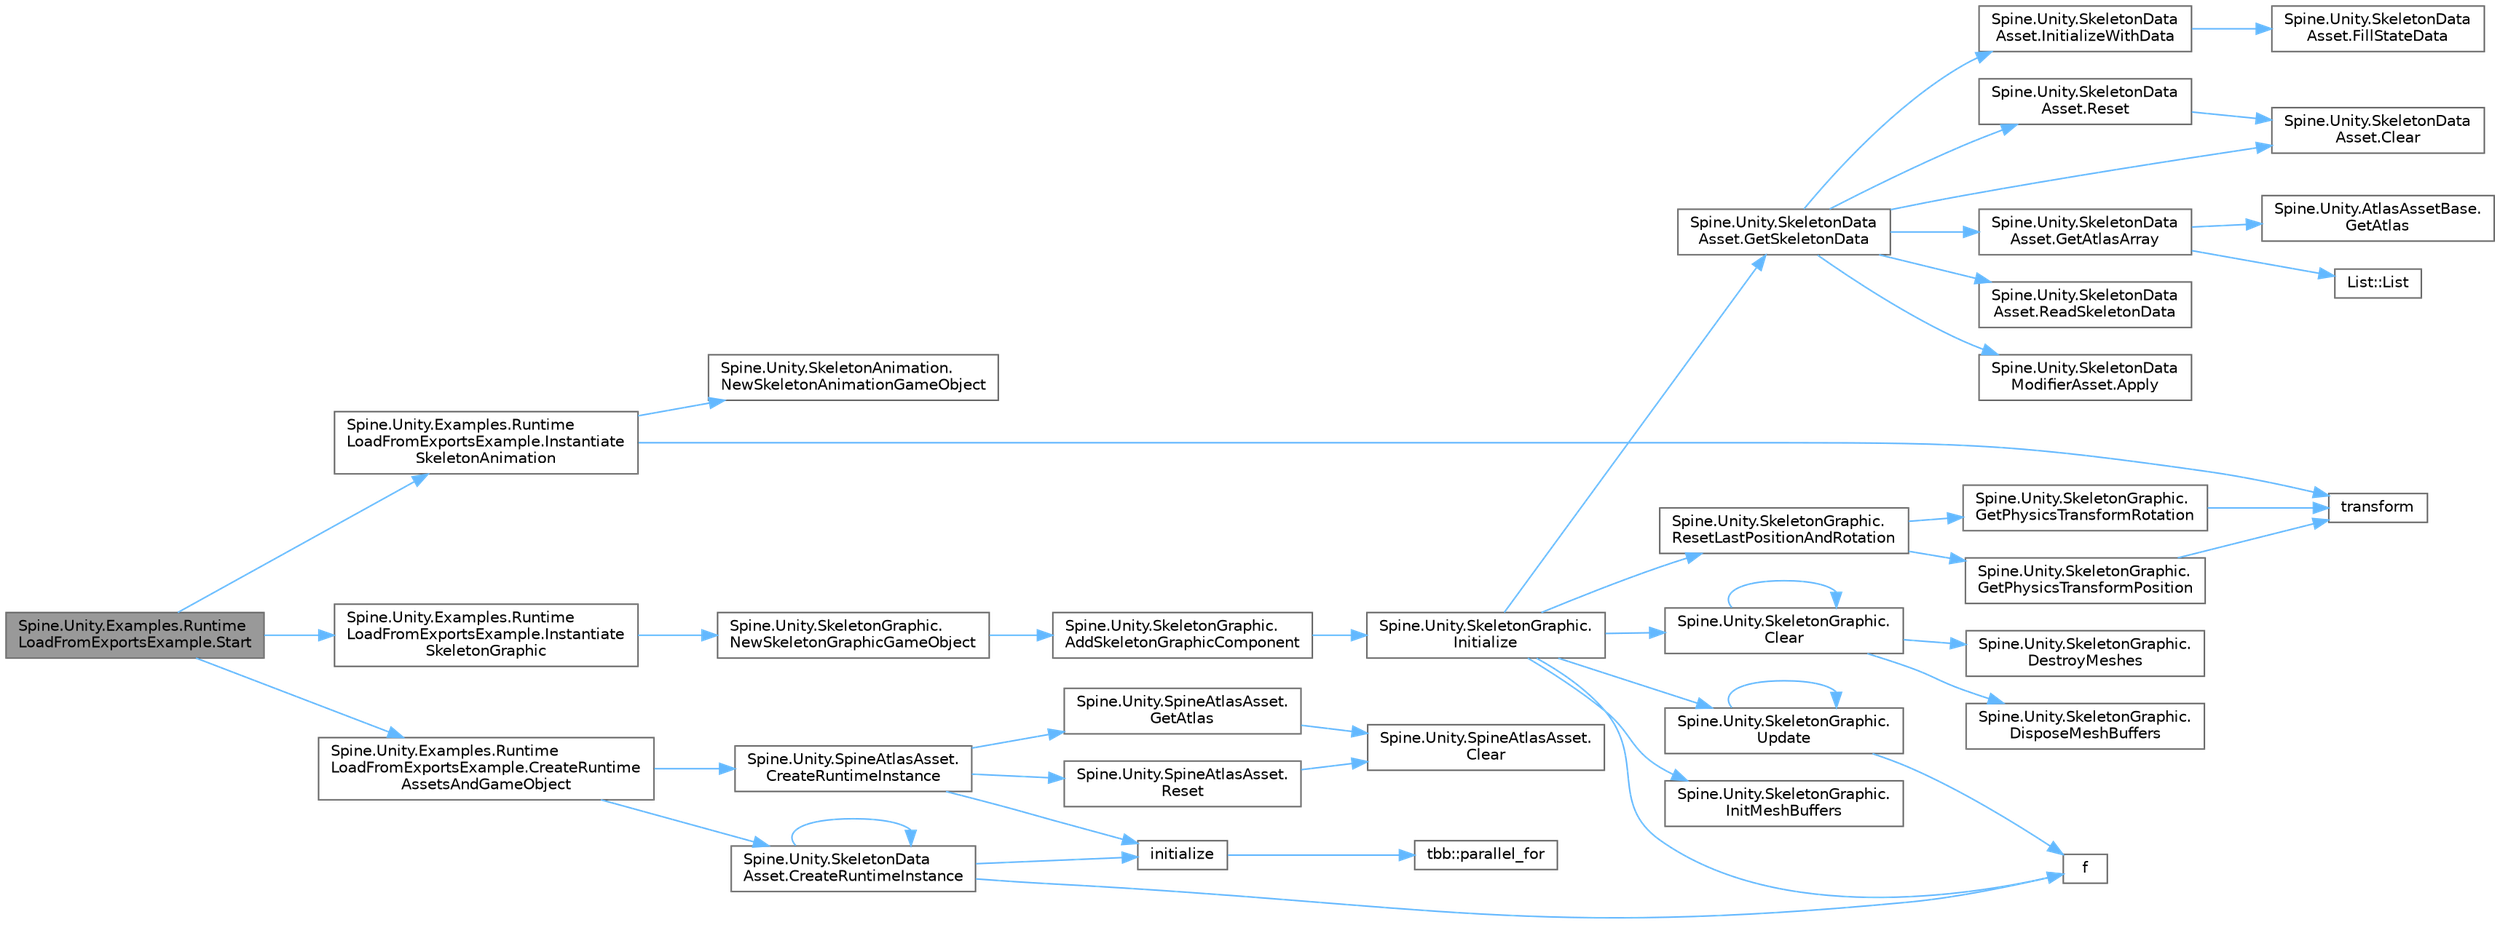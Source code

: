 digraph "Spine.Unity.Examples.RuntimeLoadFromExportsExample.Start"
{
 // LATEX_PDF_SIZE
  bgcolor="transparent";
  edge [fontname=Helvetica,fontsize=10,labelfontname=Helvetica,labelfontsize=10];
  node [fontname=Helvetica,fontsize=10,shape=box,height=0.2,width=0.4];
  rankdir="LR";
  Node1 [id="Node000001",label="Spine.Unity.Examples.Runtime\lLoadFromExportsExample.Start",height=0.2,width=0.4,color="gray40", fillcolor="grey60", style="filled", fontcolor="black",tooltip=" "];
  Node1 -> Node2 [id="edge1_Node000001_Node000002",color="steelblue1",style="solid",tooltip=" "];
  Node2 [id="Node000002",label="Spine.Unity.Examples.Runtime\lLoadFromExportsExample.CreateRuntime\lAssetsAndGameObject",height=0.2,width=0.4,color="grey40", fillcolor="white", style="filled",URL="$class_spine_1_1_unity_1_1_examples_1_1_runtime_load_from_exports_example.html#ab0a930a2bf3a630a9af46d35e8edcf5e",tooltip=" "];
  Node2 -> Node3 [id="edge2_Node000002_Node000003",color="steelblue1",style="solid",tooltip=" "];
  Node3 [id="Node000003",label="Spine.Unity.SkeletonData\lAsset.CreateRuntimeInstance",height=0.2,width=0.4,color="grey40", fillcolor="white", style="filled",URL="$class_spine_1_1_unity_1_1_skeleton_data_asset.html#ae2fc984ba1801b55e8c299832aadbf49",tooltip="Creates a runtime SkeletonDataAsset."];
  Node3 -> Node3 [id="edge3_Node000003_Node000003",color="steelblue1",style="solid",tooltip=" "];
  Node3 -> Node4 [id="edge4_Node000003_Node000004",color="steelblue1",style="solid",tooltip=" "];
  Node4 [id="Node000004",label="f",height=0.2,width=0.4,color="grey40", fillcolor="white", style="filled",URL="$cxx11__tensor__map_8cpp.html#a7f507fea02198f6cb81c86640c7b1a4e",tooltip=" "];
  Node3 -> Node5 [id="edge5_Node000003_Node000005",color="steelblue1",style="solid",tooltip=" "];
  Node5 [id="Node000005",label="initialize",height=0.2,width=0.4,color="grey40", fillcolor="white", style="filled",URL="$convex__hull__bench_8cpp.html#a95e22276c8bf0c515dff66661152fd4c",tooltip=" "];
  Node5 -> Node6 [id="edge6_Node000005_Node000006",color="steelblue1",style="solid",tooltip=" "];
  Node6 [id="Node000006",label="tbb::parallel_for",height=0.2,width=0.4,color="grey40", fillcolor="white", style="filled",URL="$group__algorithms.html#gaa8444c29dc4d2e527a1036717d109aef",tooltip="Parallel iteration over range with default partitioner."];
  Node2 -> Node7 [id="edge7_Node000002_Node000007",color="steelblue1",style="solid",tooltip=" "];
  Node7 [id="Node000007",label="Spine.Unity.SpineAtlasAsset.\lCreateRuntimeInstance",height=0.2,width=0.4,color="grey40", fillcolor="white", style="filled",URL="$class_spine_1_1_unity_1_1_spine_atlas_asset.html#a0832bb714397e812e1cf6b9214b37efa",tooltip="Creates a runtime AtlasAsset"];
  Node7 -> Node8 [id="edge8_Node000007_Node000008",color="steelblue1",style="solid",tooltip=" "];
  Node8 [id="Node000008",label="Spine.Unity.SpineAtlasAsset.\lGetAtlas",height=0.2,width=0.4,color="grey40", fillcolor="white", style="filled",URL="$class_spine_1_1_unity_1_1_spine_atlas_asset.html#a4d864ed90c7050dc5a3e26676b275334",tooltip="The atlas or null if it could not be loaded."];
  Node8 -> Node9 [id="edge9_Node000008_Node000009",color="steelblue1",style="solid",tooltip=" "];
  Node9 [id="Node000009",label="Spine.Unity.SpineAtlasAsset.\lClear",height=0.2,width=0.4,color="grey40", fillcolor="white", style="filled",URL="$class_spine_1_1_unity_1_1_spine_atlas_asset.html#a82399110815f64282fb2ee8a24f1b355",tooltip=" "];
  Node7 -> Node5 [id="edge10_Node000007_Node000005",color="steelblue1",style="solid",tooltip=" "];
  Node7 -> Node10 [id="edge11_Node000007_Node000010",color="steelblue1",style="solid",tooltip=" "];
  Node10 [id="Node000010",label="Spine.Unity.SpineAtlasAsset.\lReset",height=0.2,width=0.4,color="grey40", fillcolor="white", style="filled",URL="$class_spine_1_1_unity_1_1_spine_atlas_asset.html#a34f4a5c235cf4ff6ded518feeec3d7b0",tooltip=" "];
  Node10 -> Node9 [id="edge12_Node000010_Node000009",color="steelblue1",style="solid",tooltip=" "];
  Node1 -> Node11 [id="edge13_Node000001_Node000011",color="steelblue1",style="solid",tooltip=" "];
  Node11 [id="Node000011",label="Spine.Unity.Examples.Runtime\lLoadFromExportsExample.Instantiate\lSkeletonAnimation",height=0.2,width=0.4,color="grey40", fillcolor="white", style="filled",URL="$class_spine_1_1_unity_1_1_examples_1_1_runtime_load_from_exports_example.html#abd6b582b437a53bd016f243135fb5593",tooltip=" "];
  Node11 -> Node12 [id="edge14_Node000011_Node000012",color="steelblue1",style="solid",tooltip=" "];
  Node12 [id="Node000012",label="Spine.Unity.SkeletonAnimation.\lNewSkeletonAnimationGameObject",height=0.2,width=0.4,color="grey40", fillcolor="white", style="filled",URL="$class_spine_1_1_unity_1_1_skeleton_animation.html#a8a2052d505c044dab2e1be70c55ec488",tooltip="Instantiates a new UnityEngine.GameObject and adds a prepared SkeletonAnimation component to it."];
  Node11 -> Node13 [id="edge15_Node000011_Node000013",color="steelblue1",style="solid",tooltip=" "];
  Node13 [id="Node000013",label="transform",height=0.2,width=0.4,color="grey40", fillcolor="white", style="filled",URL="$geometry_8cpp.html#ad05130a1d9f2e9708c1125b4cc2fe7cb",tooltip=" "];
  Node1 -> Node14 [id="edge16_Node000001_Node000014",color="steelblue1",style="solid",tooltip=" "];
  Node14 [id="Node000014",label="Spine.Unity.Examples.Runtime\lLoadFromExportsExample.Instantiate\lSkeletonGraphic",height=0.2,width=0.4,color="grey40", fillcolor="white", style="filled",URL="$class_spine_1_1_unity_1_1_examples_1_1_runtime_load_from_exports_example.html#a81ca5c73ebd612141d39390f126959c3",tooltip=" "];
  Node14 -> Node15 [id="edge17_Node000014_Node000015",color="steelblue1",style="solid",tooltip=" "];
  Node15 [id="Node000015",label="Spine.Unity.SkeletonGraphic.\lNewSkeletonGraphicGameObject",height=0.2,width=0.4,color="grey40", fillcolor="white", style="filled",URL="$class_spine_1_1_unity_1_1_skeleton_graphic.html#a396e5198e5734aa6569ded48db00a7a9",tooltip="Create a new GameObject with a SkeletonGraphic component."];
  Node15 -> Node16 [id="edge18_Node000015_Node000016",color="steelblue1",style="solid",tooltip=" "];
  Node16 [id="Node000016",label="Spine.Unity.SkeletonGraphic.\lAddSkeletonGraphicComponent",height=0.2,width=0.4,color="grey40", fillcolor="white", style="filled",URL="$class_spine_1_1_unity_1_1_skeleton_graphic.html#a38a1734c629477fb4065ee6763bccc10",tooltip="Add a SkeletonGraphic component to a GameObject."];
  Node16 -> Node17 [id="edge19_Node000016_Node000017",color="steelblue1",style="solid",tooltip=" "];
  Node17 [id="Node000017",label="Spine.Unity.SkeletonGraphic.\lInitialize",height=0.2,width=0.4,color="grey40", fillcolor="white", style="filled",URL="$class_spine_1_1_unity_1_1_skeleton_graphic.html#a7e3fa647feb1c7753bf9a62fadfb58b5",tooltip=" "];
  Node17 -> Node18 [id="edge20_Node000017_Node000018",color="steelblue1",style="solid",tooltip=" "];
  Node18 [id="Node000018",label="Spine.Unity.SkeletonGraphic.\lClear",height=0.2,width=0.4,color="grey40", fillcolor="white", style="filled",URL="$class_spine_1_1_unity_1_1_skeleton_graphic.html#ad1999860227d8214faa75028821fd249",tooltip=" "];
  Node18 -> Node18 [id="edge21_Node000018_Node000018",color="steelblue1",style="solid",tooltip=" "];
  Node18 -> Node19 [id="edge22_Node000018_Node000019",color="steelblue1",style="solid",tooltip=" "];
  Node19 [id="Node000019",label="Spine.Unity.SkeletonGraphic.\lDestroyMeshes",height=0.2,width=0.4,color="grey40", fillcolor="white", style="filled",URL="$class_spine_1_1_unity_1_1_skeleton_graphic.html#af2704ee29ba7f1bc23fcc178d43d3e86",tooltip=" "];
  Node18 -> Node20 [id="edge23_Node000018_Node000020",color="steelblue1",style="solid",tooltip=" "];
  Node20 [id="Node000020",label="Spine.Unity.SkeletonGraphic.\lDisposeMeshBuffers",height=0.2,width=0.4,color="grey40", fillcolor="white", style="filled",URL="$class_spine_1_1_unity_1_1_skeleton_graphic.html#a757924680a364f0ac8525e32ca39bd7c",tooltip=" "];
  Node17 -> Node4 [id="edge24_Node000017_Node000004",color="steelblue1",style="solid",tooltip=" "];
  Node17 -> Node21 [id="edge25_Node000017_Node000021",color="steelblue1",style="solid",tooltip=" "];
  Node21 [id="Node000021",label="Spine.Unity.SkeletonData\lAsset.GetSkeletonData",height=0.2,width=0.4,color="grey40", fillcolor="white", style="filled",URL="$class_spine_1_1_unity_1_1_skeleton_data_asset.html#a2b0df38bd74c1b464ed8543f72c7fd4e",tooltip="Loads, caches and returns the SkeletonData from the skeleton data file. Returns the cached SkeletonDa..."];
  Node21 -> Node22 [id="edge26_Node000021_Node000022",color="steelblue1",style="solid",tooltip=" "];
  Node22 [id="Node000022",label="Spine.Unity.SkeletonData\lModifierAsset.Apply",height=0.2,width=0.4,color="grey40", fillcolor="white", style="filled",URL="$class_spine_1_1_unity_1_1_skeleton_data_modifier_asset.html#a09f330e2137df124acf2ed48946312ba",tooltip=" "];
  Node21 -> Node23 [id="edge27_Node000021_Node000023",color="steelblue1",style="solid",tooltip=" "];
  Node23 [id="Node000023",label="Spine.Unity.SkeletonData\lAsset.Clear",height=0.2,width=0.4,color="grey40", fillcolor="white", style="filled",URL="$class_spine_1_1_unity_1_1_skeleton_data_asset.html#a0609f106c8b6f209cdcc696dc7ef5361",tooltip="Clears the loaded SkeletonData and AnimationStateData. Use this to force a reload for the next time G..."];
  Node21 -> Node24 [id="edge28_Node000021_Node000024",color="steelblue1",style="solid",tooltip=" "];
  Node24 [id="Node000024",label="Spine.Unity.SkeletonData\lAsset.GetAtlasArray",height=0.2,width=0.4,color="grey40", fillcolor="white", style="filled",URL="$class_spine_1_1_unity_1_1_skeleton_data_asset.html#a1dbef5f8199b8f1f1545a26a4161f023",tooltip=" "];
  Node24 -> Node25 [id="edge29_Node000024_Node000025",color="steelblue1",style="solid",tooltip=" "];
  Node25 [id="Node000025",label="Spine.Unity.AtlasAssetBase.\lGetAtlas",height=0.2,width=0.4,color="grey40", fillcolor="white", style="filled",URL="$class_spine_1_1_unity_1_1_atlas_asset_base.html#a640cc5ec1798bc8ea9304d49bf97a26e",tooltip=" "];
  Node24 -> Node26 [id="edge30_Node000024_Node000026",color="steelblue1",style="solid",tooltip=" "];
  Node26 [id="Node000026",label="List::List",height=0.2,width=0.4,color="grey40", fillcolor="white", style="filled",URL="$class_list.html#a5c5e27671b21b3815d4e25b953c69454",tooltip=" "];
  Node21 -> Node27 [id="edge31_Node000021_Node000027",color="steelblue1",style="solid",tooltip=" "];
  Node27 [id="Node000027",label="Spine.Unity.SkeletonData\lAsset.InitializeWithData",height=0.2,width=0.4,color="grey40", fillcolor="white", style="filled",URL="$class_spine_1_1_unity_1_1_skeleton_data_asset.html#af35124cb15739cec2f598b6755a14f16",tooltip=" "];
  Node27 -> Node28 [id="edge32_Node000027_Node000028",color="steelblue1",style="solid",tooltip=" "];
  Node28 [id="Node000028",label="Spine.Unity.SkeletonData\lAsset.FillStateData",height=0.2,width=0.4,color="grey40", fillcolor="white", style="filled",URL="$class_spine_1_1_unity_1_1_skeleton_data_asset.html#a411b92c93906b415251b1a1022dfe9cb",tooltip=" "];
  Node21 -> Node29 [id="edge33_Node000021_Node000029",color="steelblue1",style="solid",tooltip=" "];
  Node29 [id="Node000029",label="Spine.Unity.SkeletonData\lAsset.ReadSkeletonData",height=0.2,width=0.4,color="grey40", fillcolor="white", style="filled",URL="$class_spine_1_1_unity_1_1_skeleton_data_asset.html#aa0975d976e5a4469b4f37d6bed3a21cd",tooltip=" "];
  Node21 -> Node30 [id="edge34_Node000021_Node000030",color="steelblue1",style="solid",tooltip=" "];
  Node30 [id="Node000030",label="Spine.Unity.SkeletonData\lAsset.Reset",height=0.2,width=0.4,color="grey40", fillcolor="white", style="filled",URL="$class_spine_1_1_unity_1_1_skeleton_data_asset.html#a36c686acb39535dbb13d1a55692b0f04",tooltip=" "];
  Node30 -> Node23 [id="edge35_Node000030_Node000023",color="steelblue1",style="solid",tooltip=" "];
  Node17 -> Node31 [id="edge36_Node000017_Node000031",color="steelblue1",style="solid",tooltip=" "];
  Node31 [id="Node000031",label="Spine.Unity.SkeletonGraphic.\lInitMeshBuffers",height=0.2,width=0.4,color="grey40", fillcolor="white", style="filled",URL="$class_spine_1_1_unity_1_1_skeleton_graphic.html#a61cfe79cb80c921e37ad9eb10dfa344d",tooltip=" "];
  Node17 -> Node32 [id="edge37_Node000017_Node000032",color="steelblue1",style="solid",tooltip=" "];
  Node32 [id="Node000032",label="Spine.Unity.SkeletonGraphic.\lResetLastPositionAndRotation",height=0.2,width=0.4,color="grey40", fillcolor="white", style="filled",URL="$class_spine_1_1_unity_1_1_skeleton_graphic.html#a646f781b8967396f700087e9f62c6b61",tooltip=" "];
  Node32 -> Node33 [id="edge38_Node000032_Node000033",color="steelblue1",style="solid",tooltip=" "];
  Node33 [id="Node000033",label="Spine.Unity.SkeletonGraphic.\lGetPhysicsTransformPosition",height=0.2,width=0.4,color="grey40", fillcolor="white", style="filled",URL="$class_spine_1_1_unity_1_1_skeleton_graphic.html#adbfbd0cc319efed5c4cfa2014b08459e",tooltip=" "];
  Node33 -> Node13 [id="edge39_Node000033_Node000013",color="steelblue1",style="solid",tooltip=" "];
  Node32 -> Node34 [id="edge40_Node000032_Node000034",color="steelblue1",style="solid",tooltip=" "];
  Node34 [id="Node000034",label="Spine.Unity.SkeletonGraphic.\lGetPhysicsTransformRotation",height=0.2,width=0.4,color="grey40", fillcolor="white", style="filled",URL="$class_spine_1_1_unity_1_1_skeleton_graphic.html#a5e63c4e02f0291875e852ed693ade658",tooltip=" "];
  Node34 -> Node13 [id="edge41_Node000034_Node000013",color="steelblue1",style="solid",tooltip=" "];
  Node17 -> Node35 [id="edge42_Node000017_Node000035",color="steelblue1",style="solid",tooltip=" "];
  Node35 [id="Node000035",label="Spine.Unity.SkeletonGraphic.\lUpdate",height=0.2,width=0.4,color="grey40", fillcolor="white", style="filled",URL="$class_spine_1_1_unity_1_1_skeleton_graphic.html#aff60ca4f1769ec2ee4726770fd46f8fb",tooltip=" "];
  Node35 -> Node4 [id="edge43_Node000035_Node000004",color="steelblue1",style="solid",tooltip=" "];
  Node35 -> Node35 [id="edge44_Node000035_Node000035",color="steelblue1",style="solid",tooltip=" "];
}

